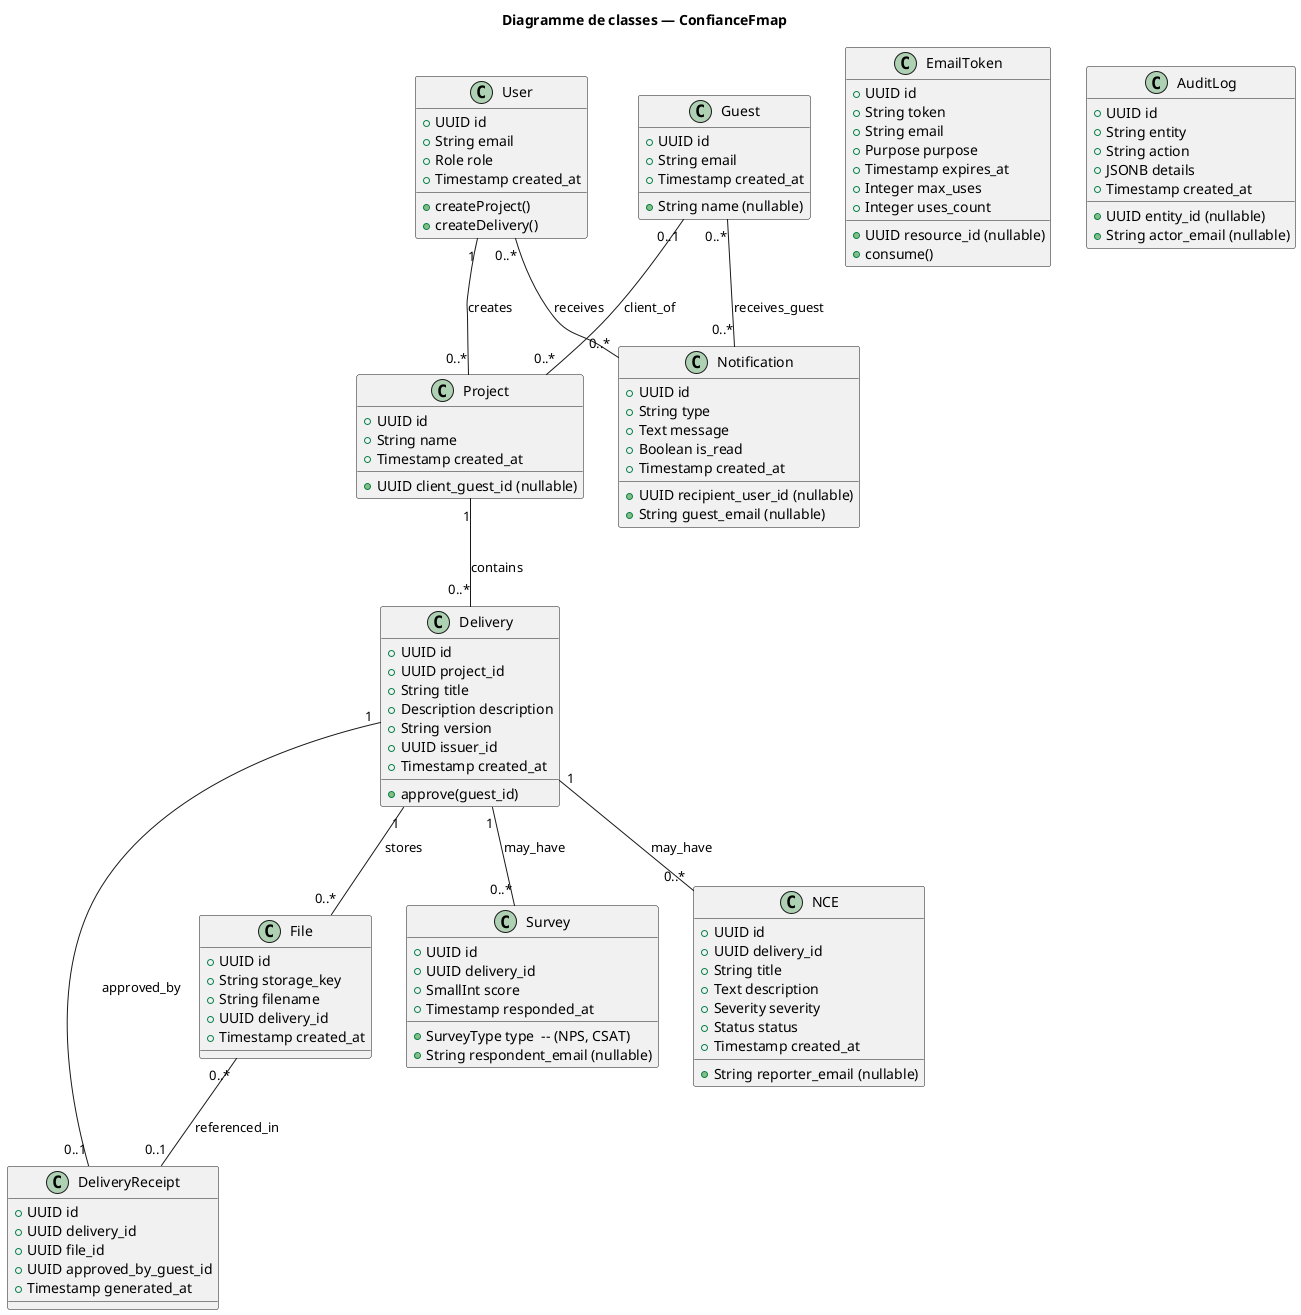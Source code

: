 @startuml
title Diagramme de classes — ConfianceFmap 

' --- Entités principales ---
class User {
  +UUID id
  +String email
  +Role role
  +Timestamp created_at
  +createProject()
  +createDelivery()
}

class Guest {
  +UUID id
  +String email
  +String name (nullable)
  +Timestamp created_at
}

class Project {
  +UUID id
  +String name
  +UUID client_guest_id (nullable)
  +Timestamp created_at
}

class Delivery {
  +UUID id
  +UUID project_id
  +String title
  +Description description
  +String version
  +UUID issuer_id
  +Timestamp created_at
  +approve(guest_id)
}

class File {
  +UUID id
  +String storage_key
  +String filename
  +UUID delivery_id
  +Timestamp created_at
}

class DeliveryReceipt {
  +UUID id
  +UUID delivery_id
  +UUID file_id
  +UUID approved_by_guest_id
  +Timestamp generated_at
}

class EmailToken {
  +UUID id
  +String token
  +String email
  +Purpose purpose
  +UUID resource_id (nullable)
  +Timestamp expires_at
  +Integer max_uses
  +Integer uses_count
  +consume()
}

class Survey {
  +UUID id
  +UUID delivery_id
  +SurveyType type  -- (NPS, CSAT)
  +SmallInt score
  +String respondent_email (nullable)
  +Timestamp responded_at
}

class NCE {
  +UUID id
  +UUID delivery_id
  +String title
  +Text description
  +Severity severity
  +Status status
  +String reporter_email (nullable)
  +Timestamp created_at
}

class Notification {
  +UUID id
  +UUID recipient_user_id (nullable)
  +String guest_email (nullable)
  +String type
  +Text message
  +Boolean is_read
  +Timestamp created_at
}

class AuditLog {
  +UUID id
  +String entity
  +UUID entity_id (nullable)
  +String action
  +String actor_email (nullable)
  +JSONB details
  +Timestamp created_at
}

' --- Associations (compact) ---
User "1" -- "0..*" Project : creates
Guest "0..1" -- "0..*" Project : client_of
Project "1" -- "0..*" Delivery : contains
Delivery "1" -- "0..*" File : stores
Delivery "1" -- "0..*" Survey : may_have
Delivery "1" -- "0..1" DeliveryReceipt : approved_by
Delivery "1" -- "0..*" NCE : may_have
File "0..*" -- "0..1" DeliveryReceipt : referenced_in
User "0..*" -- "0..*" Notification : receives
Guest "0..*" -- "0..*" Notification : receives_guest

@enduml
